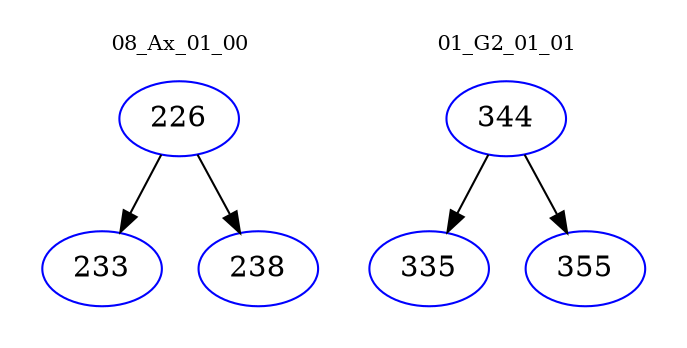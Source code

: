 digraph{
subgraph cluster_0 {
color = white
label = "08_Ax_01_00";
fontsize=10;
T0_226 [label="226", color="blue"]
T0_226 -> T0_233 [color="black"]
T0_233 [label="233", color="blue"]
T0_226 -> T0_238 [color="black"]
T0_238 [label="238", color="blue"]
}
subgraph cluster_1 {
color = white
label = "01_G2_01_01";
fontsize=10;
T1_344 [label="344", color="blue"]
T1_344 -> T1_335 [color="black"]
T1_335 [label="335", color="blue"]
T1_344 -> T1_355 [color="black"]
T1_355 [label="355", color="blue"]
}
}
